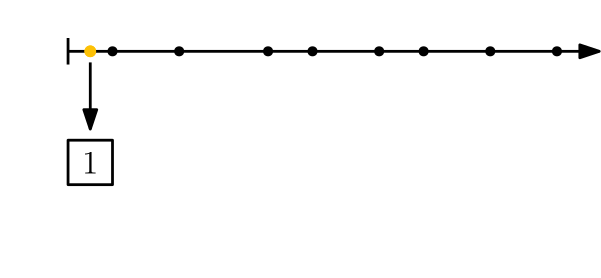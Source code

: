 <?xml version="1.0"?>
<!DOCTYPE ipe SYSTEM "ipe.dtd">
<ipe version="70218" creator="Ipe 7.2.30">
<info created="D:20250309150953" modified="D:20250311000538"/>
<ipestyle name="basic">
<symbol name="arrow/arc(spx)">
<path stroke="sym-stroke" fill="sym-stroke" pen="sym-pen">
0 0 m
-1 0.333 l
-1 -0.333 l
h
</path>
</symbol>
<symbol name="arrow/farc(spx)">
<path stroke="sym-stroke" fill="white" pen="sym-pen">
0 0 m
-1 0.333 l
-1 -0.333 l
h
</path>
</symbol>
<symbol name="arrow/ptarc(spx)">
<path stroke="sym-stroke" fill="sym-stroke" pen="sym-pen">
0 0 m
-1 0.333 l
-0.8 0 l
-1 -0.333 l
h
</path>
</symbol>
<symbol name="arrow/fptarc(spx)">
<path stroke="sym-stroke" fill="white" pen="sym-pen">
0 0 m
-1 0.333 l
-0.8 0 l
-1 -0.333 l
h
</path>
</symbol>
<symbol name="mark/circle(sx)" transformations="translations">
<path fill="sym-stroke">
0.6 0 0 0.6 0 0 e
0.4 0 0 0.4 0 0 e
</path>
</symbol>
<symbol name="mark/disk(sx)" transformations="translations">
<path fill="sym-stroke">
0.6 0 0 0.6 0 0 e
</path>
</symbol>
<symbol name="mark/fdisk(sfx)" transformations="translations">
<group>
<path fill="sym-fill">
0.5 0 0 0.5 0 0 e
</path>
<path fill="sym-stroke" fillrule="eofill">
0.6 0 0 0.6 0 0 e
0.4 0 0 0.4 0 0 e
</path>
</group>
</symbol>
<symbol name="mark/box(sx)" transformations="translations">
<path fill="sym-stroke" fillrule="eofill">
-0.6 -0.6 m
0.6 -0.6 l
0.6 0.6 l
-0.6 0.6 l
h
-0.4 -0.4 m
0.4 -0.4 l
0.4 0.4 l
-0.4 0.4 l
h
</path>
</symbol>
<symbol name="mark/square(sx)" transformations="translations">
<path fill="sym-stroke">
-0.6 -0.6 m
0.6 -0.6 l
0.6 0.6 l
-0.6 0.6 l
h
</path>
</symbol>
<symbol name="mark/fsquare(sfx)" transformations="translations">
<group>
<path fill="sym-fill">
-0.5 -0.5 m
0.5 -0.5 l
0.5 0.5 l
-0.5 0.5 l
h
</path>
<path fill="sym-stroke" fillrule="eofill">
-0.6 -0.6 m
0.6 -0.6 l
0.6 0.6 l
-0.6 0.6 l
h
-0.4 -0.4 m
0.4 -0.4 l
0.4 0.4 l
-0.4 0.4 l
h
</path>
</group>
</symbol>
<symbol name="mark/cross(sx)" transformations="translations">
<group>
<path fill="sym-stroke">
-0.43 -0.57 m
0.57 0.43 l
0.43 0.57 l
-0.57 -0.43 l
h
</path>
<path fill="sym-stroke">
-0.43 0.57 m
0.57 -0.43 l
0.43 -0.57 l
-0.57 0.43 l
h
</path>
</group>
</symbol>
<symbol name="arrow/fnormal(spx)">
<path stroke="sym-stroke" fill="white" pen="sym-pen">
0 0 m
-1 0.333 l
-1 -0.333 l
h
</path>
</symbol>
<symbol name="arrow/pointed(spx)">
<path stroke="sym-stroke" fill="sym-stroke" pen="sym-pen">
0 0 m
-1 0.333 l
-0.8 0 l
-1 -0.333 l
h
</path>
</symbol>
<symbol name="arrow/fpointed(spx)">
<path stroke="sym-stroke" fill="white" pen="sym-pen">
0 0 m
-1 0.333 l
-0.8 0 l
-1 -0.333 l
h
</path>
</symbol>
<symbol name="arrow/linear(spx)">
<path stroke="sym-stroke" pen="sym-pen">
-1 0.333 m
0 0 l
-1 -0.333 l
</path>
</symbol>
<symbol name="arrow/fdouble(spx)">
<path stroke="sym-stroke" fill="white" pen="sym-pen">
0 0 m
-1 0.333 l
-1 -0.333 l
h
-1 0 m
-2 0.333 l
-2 -0.333 l
h
</path>
</symbol>
<symbol name="arrow/double(spx)">
<path stroke="sym-stroke" fill="sym-stroke" pen="sym-pen">
0 0 m
-1 0.333 l
-1 -0.333 l
h
-1 0 m
-2 0.333 l
-2 -0.333 l
h
</path>
</symbol>
<symbol name="arrow/mid-normal(spx)">
<path stroke="sym-stroke" fill="sym-stroke" pen="sym-pen">
0.5 0 m
-0.5 0.333 l
-0.5 -0.333 l
h
</path>
</symbol>
<symbol name="arrow/mid-fnormal(spx)">
<path stroke="sym-stroke" fill="white" pen="sym-pen">
0.5 0 m
-0.5 0.333 l
-0.5 -0.333 l
h
</path>
</symbol>
<symbol name="arrow/mid-pointed(spx)">
<path stroke="sym-stroke" fill="sym-stroke" pen="sym-pen">
0.5 0 m
-0.5 0.333 l
-0.3 0 l
-0.5 -0.333 l
h
</path>
</symbol>
<symbol name="arrow/mid-fpointed(spx)">
<path stroke="sym-stroke" fill="white" pen="sym-pen">
0.5 0 m
-0.5 0.333 l
-0.3 0 l
-0.5 -0.333 l
h
</path>
</symbol>
<symbol name="arrow/mid-double(spx)">
<path stroke="sym-stroke" fill="sym-stroke" pen="sym-pen">
1 0 m
0 0.333 l
0 -0.333 l
h
0 0 m
-1 0.333 l
-1 -0.333 l
h
</path>
</symbol>
<symbol name="arrow/mid-fdouble(spx)">
<path stroke="sym-stroke" fill="white" pen="sym-pen">
1 0 m
0 0.333 l
0 -0.333 l
h
0 0 m
-1 0.333 l
-1 -0.333 l
h
</path>
</symbol>
<anglesize name="22.5 deg" value="22.5"/>
<anglesize name="30 deg" value="30"/>
<anglesize name="45 deg" value="45"/>
<anglesize name="60 deg" value="60"/>
<anglesize name="90 deg" value="90"/>
<arrowsize name="large" value="10"/>
<arrowsize name="small" value="5"/>
<arrowsize name="tiny" value="3"/>
<color name="blue" value="0 0 1"/>
<color name="brown" value="0.647 0.165 0.165"/>
<color name="darkblue" value="0 0 0.545"/>
<color name="darkcyan" value="0 0.545 0.545"/>
<color name="darkgray" value="0.663"/>
<color name="darkgreen" value="0 0.392 0"/>
<color name="darkmagenta" value="0.545 0 0.545"/>
<color name="darkorange" value="1 0.549 0"/>
<color name="darkred" value="0.545 0 0"/>
<color name="gold" value="1 0.843 0"/>
<color name="gray" value="0.745"/>
<color name="green" value="0 1 0"/>
<color name="lightblue" value="0.678 0.847 0.902"/>
<color name="lightcyan" value="0.878 1 1"/>
<color name="lightgray" value="0.827"/>
<color name="lightgreen" value="0.565 0.933 0.565"/>
<color name="lightyellow" value="1 1 0.878"/>
<color name="navy" value="0 0 0.502"/>
<color name="orange" value="1 0.647 0"/>
<color name="pink" value="1 0.753 0.796"/>
<color name="purple" value="0.627 0.125 0.941"/>
<color name="red" value="1 0 0"/>
<color name="seagreen" value="0.18 0.545 0.341"/>
<color name="turquoise" value="0.251 0.878 0.816"/>
<color name="violet" value="0.933 0.51 0.933"/>
<color name="yellow" value="1 1 0"/>
<dashstyle name="dash dot dotted" value="[4 2 1 2 1 2] 0"/>
<dashstyle name="dash dotted" value="[4 2 1 2] 0"/>
<dashstyle name="dashed" value="[4] 0"/>
<dashstyle name="dotted" value="[1 3] 0"/>
<gridsize name="10 pts (~3.5 mm)" value="10"/>
<gridsize name="14 pts (~5 mm)" value="14"/>
<gridsize name="16 pts (~6 mm)" value="16"/>
<gridsize name="20 pts (~7 mm)" value="20"/>
<gridsize name="28 pts (~10 mm)" value="28"/>
<gridsize name="32 pts (~12 mm)" value="32"/>
<gridsize name="4 pts" value="4"/>
<gridsize name="56 pts (~20 mm)" value="56"/>
<gridsize name="8 pts (~3 mm)" value="8"/>
<opacity name="10%" value="0.1"/>
<opacity name="30%" value="0.3"/>
<opacity name="50%" value="0.5"/>
<opacity name="75%" value="0.75"/>
<pen name="fat" value="1.2"/>
<pen name="heavier" value="0.8"/>
<pen name="ultrafat" value="2"/>
<symbolsize name="large" value="5"/>
<symbolsize name="small" value="2"/>
<symbolsize name="tiny" value="1.1"/>
<textsize name="Huge" value="\Huge"/>
<textsize name="LARGE" value="\LARGE"/>
<textsize name="Large" value="\Large"/>
<textsize name="footnote" value="\footnotesize"/>
<textsize name="huge" value="\huge"/>
<textsize name="large" value="\large"/>
<textsize name="script" value="\scriptsize"/>
<textsize name="small" value="\small"/>
<textsize name="tiny" value="\tiny"/>
<textstyle name="center" begin="\begin{center}" end="\end{center}"/>
<textstyle name="item" begin="\begin{itemize}\item{}" end="\end{itemize}"/>
<textstyle name="itemize" begin="\begin{itemize}" end="\end{itemize}"/>
<tiling name="falling" angle="-60" step="4" width="1"/>
<tiling name="rising" angle="30" step="4" width="1"/>
</ipestyle>
<ipestyle name="lipics-colors">
<color name="blogyellow" value="0.99 0.754 0.027"/>
<color name="lipicsGray" value="0.31 0.31 0.33"/>
</ipestyle>
<page section="graph" marked="no">
<layer name="base"/>
<layer name="single"/>
<layer name="multiple"/>
<layer name="bottom"/>
<layer name="bottom-2"/>
<layer name="frac"/>
<layer name="buckets"/>
<layer name="mod"/>
<view layers="base single" active="single" name="single"/>
<view layers="base multiple" active="mod" name="multiple"/>
<view layers="base bottom bottom-2" active="bottom" name="bottom"/>
<view layers="base bottom frac" active="frac" name="frac"/>
<view layers="base buckets" active="buckets" name="bucket"/>
<view layers="base mod" active="single" name="mod"/>
<use layer="base" name="mark/disk(sx)" pos="120 672" size="3" stroke="black"/>
<use matrix="1 0 0 1 16 0" name="mark/disk(sx)" pos="136 672" size="3" stroke="black"/>
<use name="mark/disk(sx)" pos="96 672" size="3" stroke="black"/>
<path matrix="1.32801 0 0 1 -26.2405 0" stroke="black" pen="1" arrow="normal/normal">
80 672 m
224 672 l
</path>
<use matrix="1 0 0 1 -4 0" name="mark/disk(sx)" pos="172 672" size="normal" stroke="black"/>
<use matrix="1 0 0 1 4 0" name="mark/disk(sx)" pos="204 672" size="normal" stroke="black"/>
<use matrix="1 0 0 1 4 0" name="mark/disk(sx)" pos="188 672" size="normal" stroke="black"/>
<use matrix="1 0 0 1 8 0" name="mark/disk(sx)" pos="224 672" size="normal" stroke="black"/>
<use matrix="1 0 0 1 -8 0" name="mark/disk(sx)" pos="264 672" size="normal" stroke="black"/>
<path matrix="1 0 0 0.596326 0 271.282" stroke="black" pen="1">
80 680 m
80 664 l
</path>
<path layer="bottom" stroke="black" pen="1">
80 640 m
144 640 l
144 624 l
80 624 l
80 640 l
96 640 l
96 624 l
112 624 l
112 640 l
128 640 l
128 624 l
</path>
<text matrix="1 0 0 1 -2.9932 -4.02065" transformations="translations" pos="88 632" stroke="black" type="label" width="5.853" height="7.704" depth="0" valign="baseline" size="large" style="math">1</text>
<text matrix="1 0 0 1 -2.99642 -3.97979" transformations="translations" pos="104 632" stroke="black" type="label" width="5.853" height="7.704" depth="0" valign="baseline" size="large">2</text>
<text matrix="1 0 0 1 -2.95266 -4.01872" transformations="translations" pos="120 632" stroke="black" type="label" width="5.853" height="7.704" depth="0" valign="baseline" size="large">5</text>
<text matrix="1 0 0 1 -2.87282 -3.96978" transformations="translations" pos="136 632" stroke="black" type="label" width="5.853" height="7.704" depth="0" valign="baseline" size="large">9</text>
<path stroke="black" pen="1" arrow="normal/normal">
88 668 m
88 644 l
</path>
<path matrix="0.829671 0 0 1.00114 17.71 -0.830878" stroke="black" pen="1" arrow="normal/normal">
96 668 m
104 644 l
</path>
<path stroke="black" pen="1" arrow="normal/normal">
120 668 m
120 644 l
</path>
<path matrix="0.877185 0 0 0.998061 16.7029 1.24885" stroke="black" pen="1" arrow="normal/normal">
152 668 m
136 644 l
</path>
<path layer="buckets" stroke="blogyellow" pen="1">
128 684 m
128 660 l
</path>
<path matrix="1 0 0 1 48 0" stroke="blogyellow" pen="1">
128 684 m
128 660 l
</path>
<path matrix="1 0 0 1 96 0" stroke="blogyellow" pen="1">
128 684 m
128 660 l
</path>
<path stroke="black" pen="1">
80 640 m
80 624 l
96 624 l
96 640 l
h
</path>
<text matrix="1 0 0 1 1.10349 0" transformations="translations" pos="84 628" stroke="black" type="label" width="5.853" height="7.704" depth="0" valign="baseline" size="large" style="math">1</text>
<path matrix="1 0 0 1 48 0" stroke="black" pen="1">
80 640 m
80 624 l
96 624 l
96 640 l
h
</path>
<path matrix="1 0 0 1 96 0" stroke="black" pen="1">
80 640 m
80 624 l
96 624 l
96 640 l
h
</path>
<text matrix="1.0102 0 0 1.0102 92.9764 -6.40337" transformations="translations" pos="84 628" stroke="black" type="label" width="11.706" height="7.704" depth="0" valign="baseline" size="large">14</text>
<path matrix="1 0 0 1 144 0" stroke="black" pen="1">
80 640 m
80 624 l
96 624 l
96 640 l
h
</path>
<text matrix="1 0 0 1 141.833 0" transformations="translations" pos="84 628" stroke="black" type="label" width="11.706" height="7.704" depth="0" valign="baseline" size="large">19</text>
<use name="mark/disk(sx)" pos="88 672" size="3.5" stroke="blogyellow"/>
<use name="mark/disk(sx)" pos="152 672" size="3.5" stroke="blogyellow"/>
<use name="mark/disk(sx)" pos="192 672" size="3.5" stroke="blogyellow"/>
<use name="mark/disk(sx)" pos="232 672" size="3.5" stroke="blogyellow"/>
<path stroke="black" pen="1" arrow="normal/normal">
88 668 m
88 644 l
</path>
<path matrix="1 0 0 1 144 0" stroke="black" pen="1" arrow="normal/normal">
88 668 m
88 644 l
</path>
<path stroke="black" pen="1" arrow="normal/normal">
190.54 668.089 m
184 644 l
</path>
<text layer="single" matrix="1 0 0 1 -2.9932 -4.02065" transformations="translations" pos="88 632" stroke="black" type="label" width="5.853" height="7.704" depth="0" valign="baseline" size="large" style="math">1</text>
<path stroke="black" pen="1" arrow="normal/normal">
88 668 m
88 644 l
</path>
<path stroke="black" pen="1">
80 640 m
80 624 l
96 624 l
96 640 l
h
</path>
<text layer="buckets" matrix="1 0 0 1 -2.87282 -3.96978" transformations="translations" pos="136 632" stroke="black" type="label" width="5.853" height="7.704" depth="0" valign="baseline" size="large">9</text>
<path matrix="0.877185 0 0 0.998061 16.7029 1.24885" stroke="black" pen="1" arrow="normal/normal">
152 668 m
136 644 l
</path>
<path layer="mod" matrix="1.32801 0 0 1 -26.2405 -20" stroke="black" pen="0.8" arrow="normal/normal">
80 672 m
224 672 l
</path>
<path matrix="1 0 0 0.5 0 316" stroke="black" pen="1">
80 680 m
80 664 l
</path>
<path matrix="1.32801 0 0 1 -26.2405 -36" stroke="black" pen="0.8" arrow="normal/normal">
80 672 m
224 672 l
</path>
<path matrix="1.32801 0 0 1 -26.2405 -52" stroke="black" pen="0.8" arrow="normal/normal">
80 672 m
224 672 l
</path>
<path matrix="1.32801 0 0 1 -26.2405 -68" stroke="black" pen="0.8" arrow="normal/normal">
80 672 m
224 672 l
</path>
<use matrix="1 0 0 1 0 -4" name="mark/disk(sx)" pos="88 640" size="3.5" stroke="blogyellow"/>
<use matrix="1 0 0 1 0 -4" name="mark/disk(sx)" pos="96 624" size="3.5" stroke="blogyellow"/>
<use matrix="1 0 0 1 0 -4" name="mark/disk(sx)" pos="120 640" size="normal" stroke="black"/>
<use matrix="1 0 0 1 0 -4" name="mark/disk(sx)" pos="152 640" size="normal" stroke="black"/>
<use matrix="1 0 0 1 0 -4" name="mark/disk(sx)" pos="168 608" size="3.5" stroke="blogyellow"/>
<use matrix="1 0 0 1 0 -4" name="mark/disk(sx)" pos="192 624" size="normal" stroke="black"/>
<use matrix="1 0 0 1 0 -4" name="mark/disk(sx)" pos="208 656" size="3.5" stroke="blogyellow"/>
<use matrix="1 0 0 1 0 -4" name="mark/disk(sx)" pos="232 608" size="normal" stroke="black"/>
<use matrix="1 0 0 1 0 -4" name="mark/disk(sx)" pos="256 624" size="normal" stroke="black"/>
<path matrix="1 0 0 0.5 0 300" stroke="black" pen="1">
80 680 m
80 664 l
</path>
<path matrix="1 0 0 0.5 0 284" stroke="black" pen="1">
80 680 m
80 664 l
</path>
<path matrix="1 0 0 0.5 0 268" stroke="black" pen="1">
80 680 m
80 664 l
</path>
<path matrix="1 0 0 1 0 -4" stroke="black" pen="1">
56 664 m
72 664 l
72 648 l
56 648 l
h
</path>
<text matrix="1 0 0 1 -1.86685 -4" transformations="translations" pos="60 652" stroke="black" type="label" width="11.706" height="7.704" depth="0" valign="baseline" size="large" style="math">16</text>
<path matrix="1 0 0 1 0 -20" stroke="black" pen="1">
56 664 m
72 664 l
72 648 l
56 648 l
h
</path>
<text matrix="1 0 0 1 0.956813 -20.0844" transformations="translations" pos="60 652" stroke="black" type="label" width="5.853" height="7.704" depth="0" valign="baseline" size="large" style="math">1</text>
<path matrix="1 0 0 1 0 -36" stroke="black" pen="1">
56 664 m
72 664 l
72 648 l
56 648 l
h
</path>
<text matrix="1 0 0 1 0.953997 -36.0836" transformations="translations" pos="60 652" stroke="black" type="label" width="5.853" height="7.704" depth="0" valign="baseline" size="large" style="math">2</text>
<path matrix="1 0 0 1 0 -52" stroke="black" pen="1">
56 664 m
72 664 l
72 648 l
56 648 l
h
</path>
<text matrix="1 0 0 1 -1.86685 -52" transformations="translations" pos="60 652" stroke="black" type="label" width="11.706" height="7.704" depth="0" valign="baseline" size="large" style="math">11</text>
<path layer="bottom-2" matrix="-15.0007 0 0 1.14256 3200.12 -96.1067" stroke="blogyellow" dash="dashed" pen="1">
200 688 m
200 656 l
</path>
<path layer="mod" matrix="145.4 0 0 2.70921 -28855.87 -1186.04" stroke="blogyellow" dash="dashed" pen="1">
200 688 m
200 656 l
</path>
<use name="mark/disk(sx)" pos="88 672" size="3.5" stroke="blogyellow"/>
<use name="mark/disk(sx)" pos="96 672" size="3.5" stroke="blogyellow"/>
<use name="mark/disk(sx)" pos="168 672" size="3.5" stroke="blogyellow"/>
<use name="mark/disk(sx)" pos="208 672" size="3.5" stroke="blogyellow"/>
<path matrix="1 0 0 0.875 0 83.5" stroke="lipicsGray" pen="0.3">
88 668 m
88 636 l
</path>
<path matrix="1 0 0 0.916667 0 55.6667" stroke="lipicsGray" pen="0.3">
96 668 m
96 620 l
</path>
<path matrix="1 0 0 0.9375 0 41.75" stroke="lipicsGray" pen="0.3">
168 668 m
168 604 l
</path>
<path matrix="1 0 0 0.75 0 167" stroke="lipicsGray" pen="0.3">
208 668 m
208 652 l
</path>
<path layer="multiple" matrix="1.32801 0 0 1 -26.2405 -16" stroke="black" pen="1" arrow="normal/normal">
80 672 m
224 672 l
</path>
<path matrix="1.32801 0 0 1 -26.2405 -32" stroke="black" pen="1" arrow="normal/normal">
80 672 m
224 672 l
</path>
<path matrix="1.32801 0 0 1 -26.2405 -48" stroke="black" pen="1" arrow="normal/normal">
80 672 m
224 672 l
</path>
<path matrix="1 0 0 0.5 0 320" stroke="black" pen="1">
80 680 m
80 664 l
</path>
<path matrix="1 0 0 0.5 0 304" stroke="black" pen="1">
80 680 m
80 664 l
</path>
<path matrix="1 0 0 0.5 0 288" stroke="black" pen="1">
80 680 m
80 664 l
</path>
<path matrix="1 0 0 1 0 16" stroke="black" pen="1">
56 664 m
72 664 l
72 648 l
56 648 l
h
</path>
<text matrix="1 0 0 1 1.15138 16" transformations="translations" pos="60 652" stroke="black" type="label" width="5.853" height="7.704" depth="0" valign="baseline" size="large" style="math">1</text>
<path stroke="black" pen="1">
56 664 m
72 664 l
72 648 l
56 648 l
h
</path>
<path matrix="1 0 0 1 0 -16" stroke="black" pen="1">
56 664 m
72 664 l
72 648 l
56 648 l
h
</path>
<text matrix="1 0 0 1 0.953997 -16.0836" transformations="translations" pos="60 652" stroke="black" type="label" width="5.853" height="7.704" depth="0" valign="baseline" size="large" style="math">6</text>
<path matrix="1 0 0 1 0 -32" stroke="black" pen="1">
56 664 m
72 664 l
72 648 l
56 648 l
h
</path>
<use name="mark/disk(sx)" pos="248 656" size="normal" stroke="lipicsGray"/>
<use matrix="1 0 0 1 -12 0" name="mark/disk(sx)" pos="232 656" size="normal" stroke="lipicsGray"/>
<use name="mark/disk(sx)" pos="184 656" size="normal" stroke="lipicsGray"/>
<use name="mark/disk(sx)" pos="176 656" size="normal" stroke="lipicsGray"/>
<use name="mark/disk(sx)" pos="128 656" size="normal" stroke="lipicsGray"/>
<use name="mark/disk(sx)" pos="152 656" size="normal" stroke="lipicsGray"/>
<use name="mark/disk(sx)" pos="112 656" size="normal" stroke="lipicsGray"/>
<use name="mark/disk(sx)" pos="192 656" size="normal" stroke="lipicsGray"/>
<use name="mark/disk(sx)" pos="144 640" size="normal" stroke="lipicsGray"/>
<use name="mark/disk(sx)" pos="168 640" size="normal" stroke="lipicsGray"/>
<use name="mark/disk(sx)" pos="160 640" size="normal" stroke="lipicsGray"/>
<use matrix="1 0 0 1 8 0" name="mark/disk(sx)" pos="216 640" size="normal" stroke="lipicsGray"/>
<use name="mark/disk(sx)" pos="256 640" size="normal" stroke="lipicsGray"/>
<use matrix="1 0 0 1 8 0" name="mark/disk(sx)" pos="240 640" size="normal" stroke="lipicsGray"/>
<use name="mark/disk(sx)" pos="136 640" size="normal" stroke="lipicsGray"/>
<use name="mark/disk(sx)" pos="200 640" size="normal" stroke="lipicsGray"/>
<use name="mark/disk(sx)" pos="120 624" size="normal" stroke="lipicsGray"/>
<use name="mark/disk(sx)" pos="112 624" size="normal" stroke="lipicsGray"/>
<use name="mark/disk(sx)" pos="208 624" size="normal" stroke="lipicsGray"/>
<use name="mark/disk(sx)" pos="176 624" size="normal" stroke="lipicsGray"/>
<use matrix="1 0 0 1 -8 0" name="mark/disk(sx)" pos="248 624" size="normal" stroke="lipicsGray"/>
<use name="mark/disk(sx)" pos="184 624" size="normal" stroke="lipicsGray"/>
<use name="mark/disk(sx)" pos="160 624" size="normal" stroke="lipicsGray"/>
<use name="mark/disk(sx)" pos="224 624" size="normal" stroke="lipicsGray"/>
<use name="mark/disk(sx)" pos="96 656" size="3.5" stroke="blogyellow"/>
<use name="mark/disk(sx)" pos="128 640" size="3.5" stroke="blogyellow"/>
<use name="mark/disk(sx)" pos="88 624" size="3.5" stroke="blogyellow"/>
<text matrix="1 0 0 1 0.868265 -31.8827" transformations="translations" pos="60 652" stroke="black" type="label" width="5.853" height="7.704" depth="0" valign="baseline" size="large" style="math">1</text>
<text matrix="1 0 0 1 1.13755 0.0355345" transformations="translations" pos="60 652" stroke="black" type="label" width="5.853" height="7.704" depth="0" valign="baseline" size="large" style="math">2</text>
<use layer="base" matrix="1 0 0 1 -8 0" name="mark/disk(sx)" pos="96 672" size="3.5" stroke="blogyellow"/>
<use layer="single" name="mark/disk(sx)" pos="88 672" size="3.5" stroke="blogyellow"/>
<use layer="multiple" matrix="1 0 0 1 -8 16" name="mark/disk(sx)" pos="96 656" size="3.5" stroke="blogyellow"/>
<use layer="bottom" name="mark/disk(sx)" pos="88 672" size="3.5" stroke="blogyellow"/>
<use name="mark/disk(sx)" pos="120 672" size="3.5" stroke="blogyellow"/>
<use matrix="1 0 0 1 16 0" name="mark/disk(sx)" pos="136 672" size="3.5" stroke="blogyellow"/>
<use name="mark/disk(sx)" pos="96 672" size="3.5" stroke="blogyellow"/>
<use name="mark/disk(sx)" pos="96 672" size="3.5" stroke="blogyellow"/>
<use name="mark/disk(sx)" pos="96 672" size="3.5" stroke="blogyellow"/>
<use name="mark/disk(sx)" pos="88 672" size="3.5" stroke="blogyellow"/>
<path layer="frac" matrix="-15.0007 0 0 1.14256 3176.12 -96.1067" stroke="blogyellow" pen="1">
200 688 m
200 656 l
</path>
<path matrix="0.877185 0 0 0.998061 32.7029 1.24885" stroke="black" pen="1" arrow="normal/normal">
152 668 m
136 644 l
</path>
<use matrix="1 0 0 1 32 0" name="mark/disk(sx)" pos="136 672" size="3" stroke="black"/>
<use matrix="1 0 0 1 32 0" name="mark/disk(sx)" pos="136 672" size="3.5" stroke="blogyellow"/>
<path stroke="black" pen="1">
144 640 m
160 640 l
160 624 l
144 624 l
144 640 l
</path>
<text matrix="1 0 0 1 10.3346 -4.05147" transformations="translations" pos="136 632" stroke="black" type="label" width="11.706" height="7.704" depth="0" valign="baseline" size="large">10</text>
</page>
</ipe>
